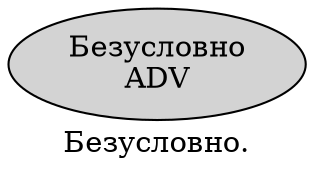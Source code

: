 digraph SENTENCE_4172 {
	graph [label="Безусловно."]
	node [style=filled]
		0 [label="Безусловно
ADV" color="" fillcolor=lightgray penwidth=1 shape=ellipse]
}
